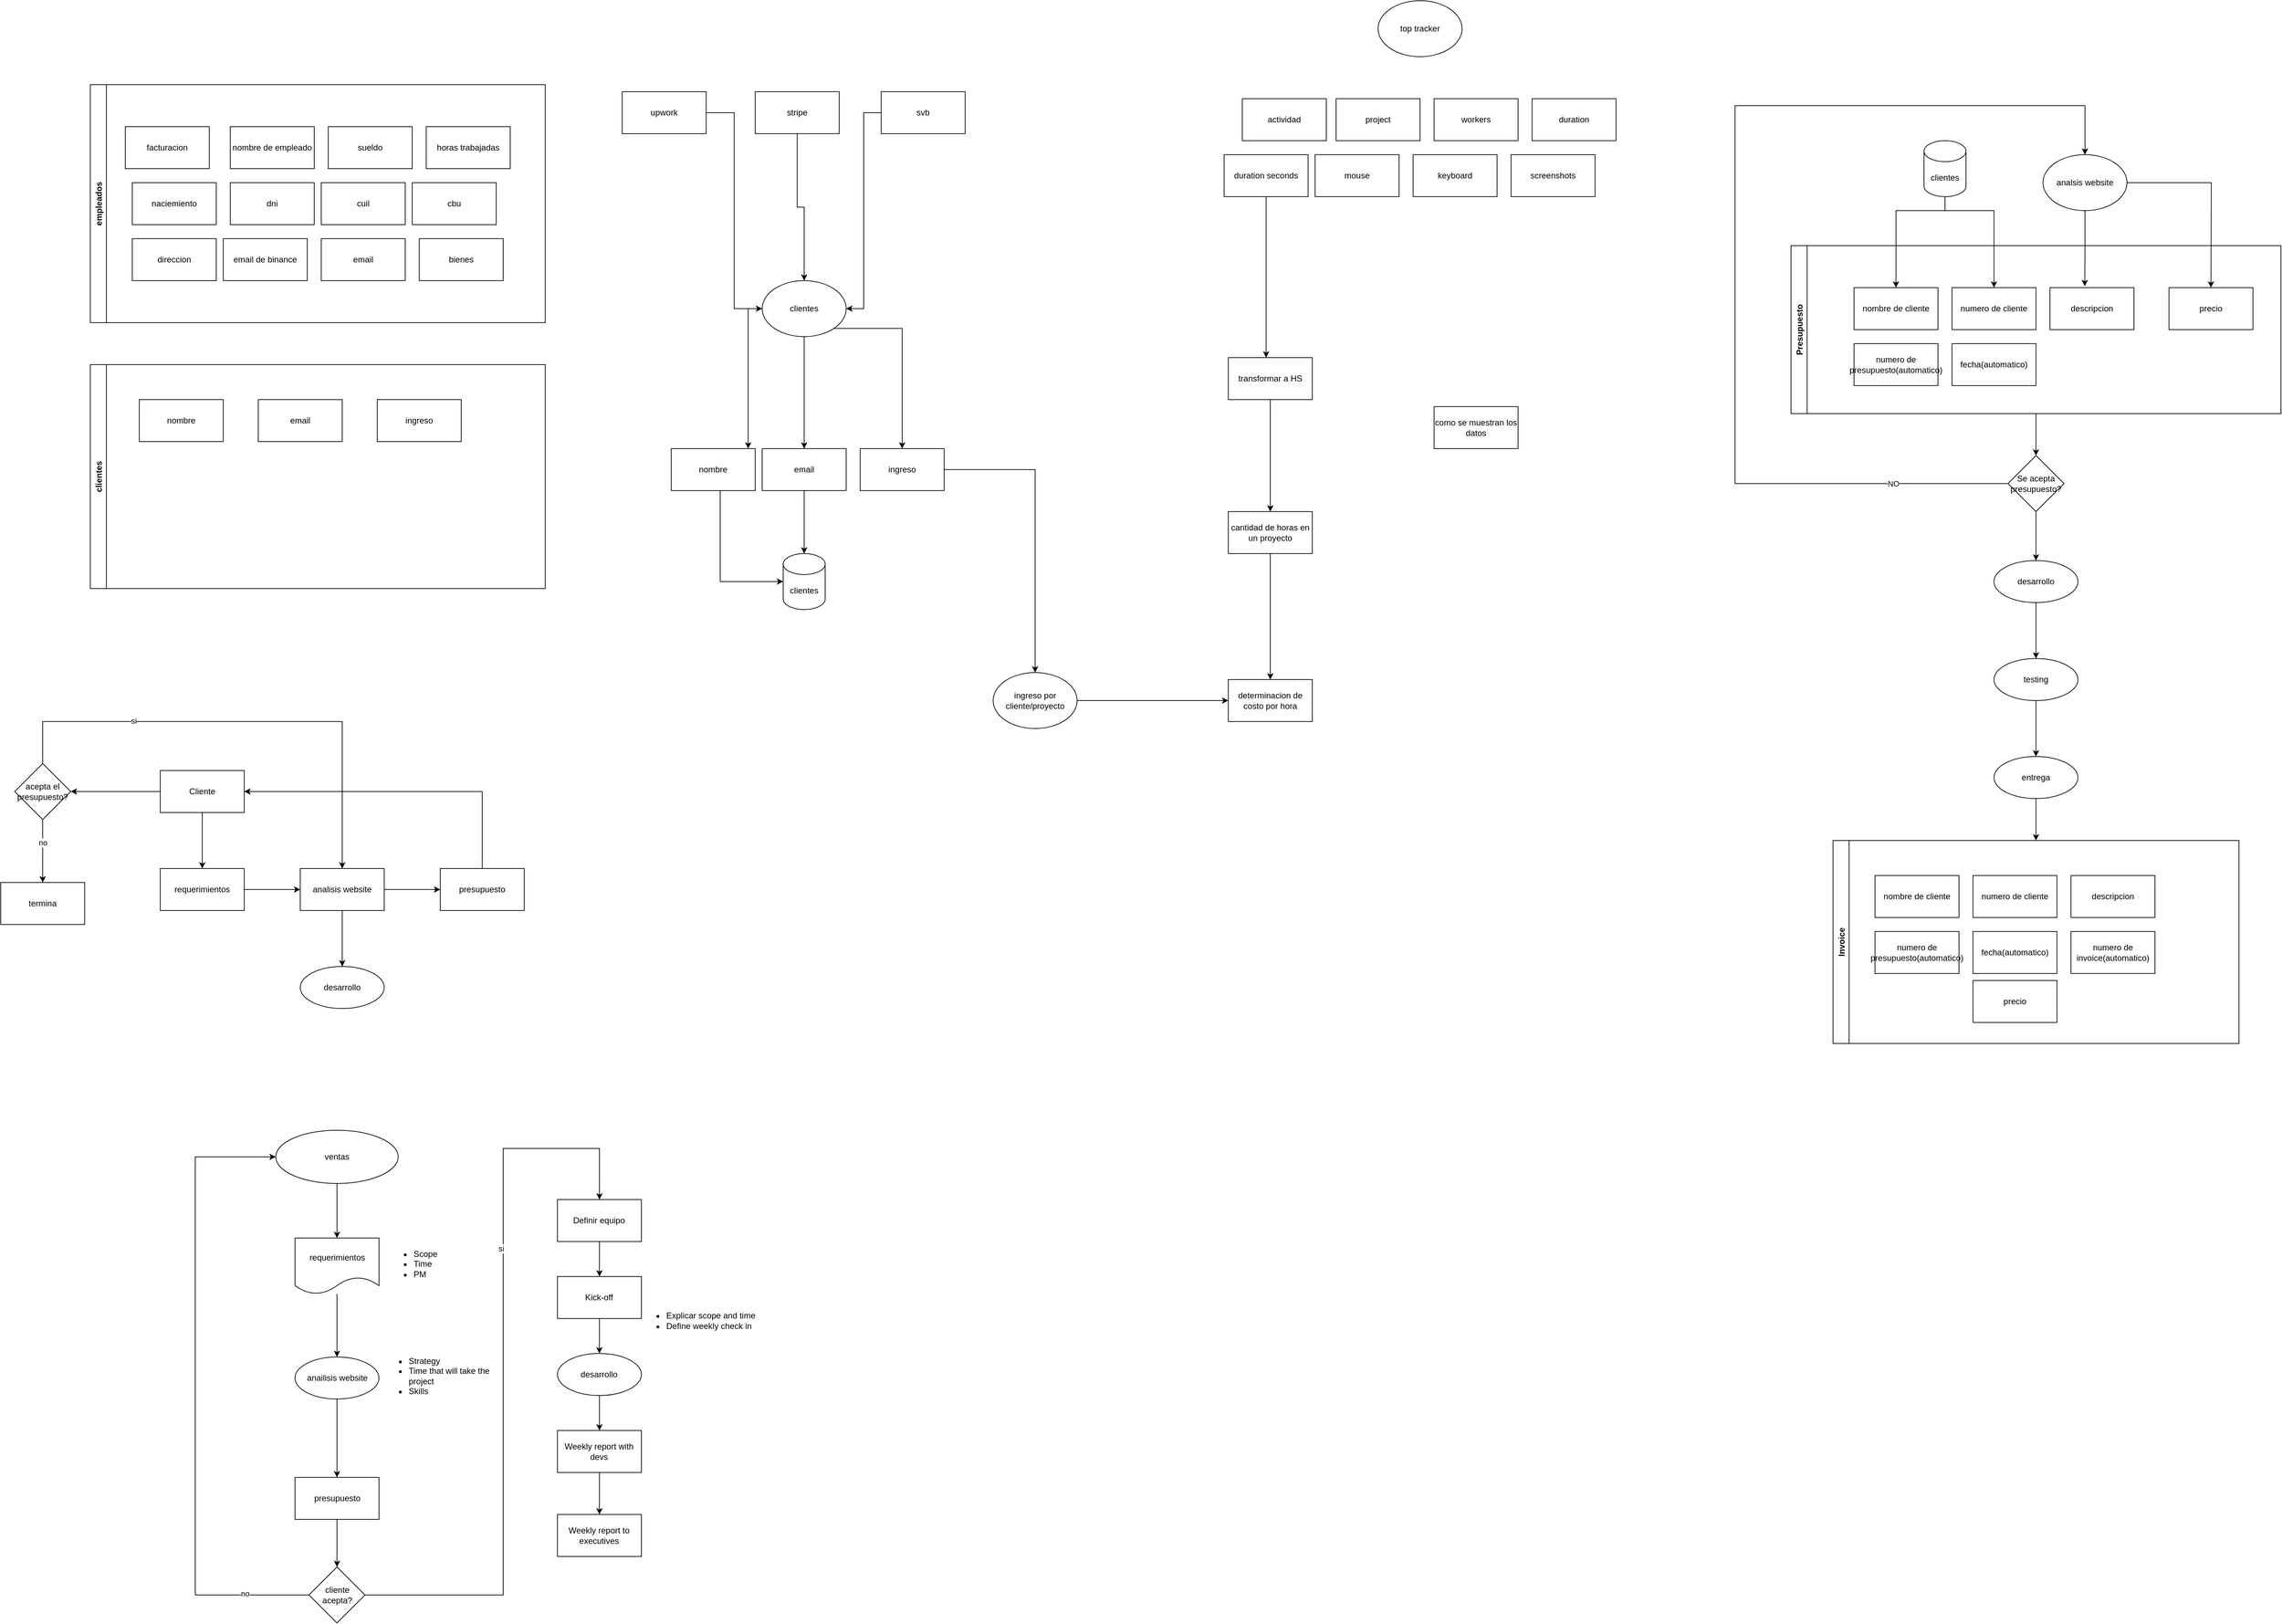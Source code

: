 <mxfile version="20.3.0" type="github">
  <diagram id="yg1lTFjttNk3QxgEq-F_" name="Página-1">
    <mxGraphModel dx="6166" dy="1134" grid="1" gridSize="10" guides="1" tooltips="1" connect="1" arrows="1" fold="1" page="1" pageScale="1" pageWidth="827" pageHeight="1169" math="0" shadow="0">
      <root>
        <mxCell id="0" />
        <mxCell id="1" parent="0" />
        <mxCell id="Upu3P09HClMCdkKiZmb3-38" style="edgeStyle=orthogonalEdgeStyle;rounded=0;orthogonalLoop=1;jettySize=auto;html=1;entryX=0.5;entryY=0;entryDx=0;entryDy=0;" parent="1" source="Upu3P09HClMCdkKiZmb3-23" target="Upu3P09HClMCdkKiZmb3-37" edge="1">
          <mxGeometry relative="1" as="geometry" />
        </mxCell>
        <mxCell id="Upu3P09HClMCdkKiZmb3-23" value="Presupuesto" style="swimlane;horizontal=0;" parent="1" vertex="1">
          <mxGeometry x="-850" y="450" width="700" height="240" as="geometry">
            <mxRectangle x="-760" y="370" width="40" height="100" as="alternateBounds" />
          </mxGeometry>
        </mxCell>
        <mxCell id="Upu3P09HClMCdkKiZmb3-26" value="nombre de cliente" style="rounded=0;whiteSpace=wrap;html=1;" parent="Upu3P09HClMCdkKiZmb3-23" vertex="1">
          <mxGeometry x="90" y="60" width="120" height="60" as="geometry" />
        </mxCell>
        <mxCell id="Upu3P09HClMCdkKiZmb3-27" value="fecha(automatico)" style="rounded=0;whiteSpace=wrap;html=1;" parent="Upu3P09HClMCdkKiZmb3-23" vertex="1">
          <mxGeometry x="230" y="140" width="120" height="60" as="geometry" />
        </mxCell>
        <mxCell id="Upu3P09HClMCdkKiZmb3-28" value="numero de presupuesto(automatico)" style="rounded=0;whiteSpace=wrap;html=1;" parent="Upu3P09HClMCdkKiZmb3-23" vertex="1">
          <mxGeometry x="90" y="140" width="120" height="60" as="geometry" />
        </mxCell>
        <mxCell id="Upu3P09HClMCdkKiZmb3-29" value="precio" style="rounded=0;whiteSpace=wrap;html=1;" parent="Upu3P09HClMCdkKiZmb3-23" vertex="1">
          <mxGeometry x="540" y="60" width="120" height="60" as="geometry" />
        </mxCell>
        <mxCell id="Upu3P09HClMCdkKiZmb3-30" value="numero de cliente" style="rounded=0;whiteSpace=wrap;html=1;" parent="Upu3P09HClMCdkKiZmb3-23" vertex="1">
          <mxGeometry x="230" y="60" width="120" height="60" as="geometry" />
        </mxCell>
        <mxCell id="Upu3P09HClMCdkKiZmb3-31" value="descripcion" style="rounded=0;whiteSpace=wrap;html=1;" parent="Upu3P09HClMCdkKiZmb3-23" vertex="1">
          <mxGeometry x="370" y="60" width="120" height="60" as="geometry" />
        </mxCell>
        <mxCell id="Upu3P09HClMCdkKiZmb3-33" style="edgeStyle=orthogonalEdgeStyle;rounded=0;orthogonalLoop=1;jettySize=auto;html=1;" parent="1" source="Upu3P09HClMCdkKiZmb3-24" target="Upu3P09HClMCdkKiZmb3-26" edge="1">
          <mxGeometry relative="1" as="geometry">
            <Array as="points">
              <mxPoint x="-630" y="400" />
              <mxPoint x="-700" y="400" />
            </Array>
          </mxGeometry>
        </mxCell>
        <mxCell id="Upu3P09HClMCdkKiZmb3-34" style="edgeStyle=orthogonalEdgeStyle;rounded=0;orthogonalLoop=1;jettySize=auto;html=1;entryX=0.5;entryY=0;entryDx=0;entryDy=0;" parent="1" source="Upu3P09HClMCdkKiZmb3-24" target="Upu3P09HClMCdkKiZmb3-30" edge="1">
          <mxGeometry relative="1" as="geometry">
            <Array as="points">
              <mxPoint x="-630" y="400" />
              <mxPoint x="-560" y="400" />
            </Array>
          </mxGeometry>
        </mxCell>
        <mxCell id="Upu3P09HClMCdkKiZmb3-24" value="clientes" style="shape=cylinder3;whiteSpace=wrap;html=1;boundedLbl=1;backgroundOutline=1;size=15;" parent="1" vertex="1">
          <mxGeometry x="-660" y="300" width="60" height="80" as="geometry" />
        </mxCell>
        <mxCell id="Upu3P09HClMCdkKiZmb3-35" style="edgeStyle=orthogonalEdgeStyle;rounded=0;orthogonalLoop=1;jettySize=auto;html=1;entryX=0.414;entryY=-0.035;entryDx=0;entryDy=0;entryPerimeter=0;" parent="1" source="Upu3P09HClMCdkKiZmb3-25" target="Upu3P09HClMCdkKiZmb3-31" edge="1">
          <mxGeometry relative="1" as="geometry" />
        </mxCell>
        <mxCell id="Upu3P09HClMCdkKiZmb3-36" style="edgeStyle=orthogonalEdgeStyle;rounded=0;orthogonalLoop=1;jettySize=auto;html=1;" parent="1" source="Upu3P09HClMCdkKiZmb3-25" edge="1">
          <mxGeometry relative="1" as="geometry">
            <mxPoint x="-250" y="510" as="targetPoint" />
          </mxGeometry>
        </mxCell>
        <mxCell id="Upu3P09HClMCdkKiZmb3-25" value="analsis website" style="ellipse;whiteSpace=wrap;html=1;" parent="1" vertex="1">
          <mxGeometry x="-490" y="320" width="120" height="80" as="geometry" />
        </mxCell>
        <mxCell id="Upu3P09HClMCdkKiZmb3-39" style="edgeStyle=orthogonalEdgeStyle;rounded=0;orthogonalLoop=1;jettySize=auto;html=1;entryX=0.5;entryY=0;entryDx=0;entryDy=0;" parent="1" source="Upu3P09HClMCdkKiZmb3-37" target="Upu3P09HClMCdkKiZmb3-25" edge="1">
          <mxGeometry relative="1" as="geometry">
            <Array as="points">
              <mxPoint x="-930" y="790" />
              <mxPoint x="-930" y="250" />
              <mxPoint x="-430" y="250" />
            </Array>
          </mxGeometry>
        </mxCell>
        <mxCell id="Upu3P09HClMCdkKiZmb3-40" value="NO" style="edgeLabel;html=1;align=center;verticalAlign=middle;resizable=0;points=[];" parent="Upu3P09HClMCdkKiZmb3-39" vertex="1" connectable="0">
          <mxGeometry x="-0.781" relative="1" as="geometry">
            <mxPoint as="offset" />
          </mxGeometry>
        </mxCell>
        <mxCell id="Upu3P09HClMCdkKiZmb3-42" value="" style="edgeStyle=orthogonalEdgeStyle;rounded=0;orthogonalLoop=1;jettySize=auto;html=1;" parent="1" source="Upu3P09HClMCdkKiZmb3-37" target="Upu3P09HClMCdkKiZmb3-41" edge="1">
          <mxGeometry relative="1" as="geometry">
            <Array as="points">
              <mxPoint x="-500" y="860" />
              <mxPoint x="-500" y="860" />
            </Array>
          </mxGeometry>
        </mxCell>
        <mxCell id="Upu3P09HClMCdkKiZmb3-37" value="Se acepta presupuesto?" style="rhombus;whiteSpace=wrap;html=1;" parent="1" vertex="1">
          <mxGeometry x="-540" y="750" width="80" height="80" as="geometry" />
        </mxCell>
        <mxCell id="Upu3P09HClMCdkKiZmb3-44" value="" style="edgeStyle=orthogonalEdgeStyle;rounded=0;orthogonalLoop=1;jettySize=auto;html=1;" parent="1" source="Upu3P09HClMCdkKiZmb3-41" target="Upu3P09HClMCdkKiZmb3-43" edge="1">
          <mxGeometry relative="1" as="geometry" />
        </mxCell>
        <mxCell id="Upu3P09HClMCdkKiZmb3-41" value="desarrollo" style="ellipse;whiteSpace=wrap;html=1;" parent="1" vertex="1">
          <mxGeometry x="-560" y="900" width="120" height="60" as="geometry" />
        </mxCell>
        <mxCell id="Upu3P09HClMCdkKiZmb3-49" value="" style="edgeStyle=orthogonalEdgeStyle;rounded=0;orthogonalLoop=1;jettySize=auto;html=1;" parent="1" source="Upu3P09HClMCdkKiZmb3-43" target="Upu3P09HClMCdkKiZmb3-48" edge="1">
          <mxGeometry relative="1" as="geometry" />
        </mxCell>
        <mxCell id="Upu3P09HClMCdkKiZmb3-43" value="testing" style="ellipse;whiteSpace=wrap;html=1;" parent="1" vertex="1">
          <mxGeometry x="-560" y="1040" width="120" height="60" as="geometry" />
        </mxCell>
        <mxCell id="Upu3P09HClMCdkKiZmb3-45" value="Invoice" style="swimlane;horizontal=0;" parent="1" vertex="1">
          <mxGeometry x="-790" y="1300" width="580" height="290" as="geometry" />
        </mxCell>
        <mxCell id="Upu3P09HClMCdkKiZmb3-46" value="numero de invoice(automatico)" style="rounded=0;whiteSpace=wrap;html=1;" parent="Upu3P09HClMCdkKiZmb3-45" vertex="1">
          <mxGeometry x="340" y="130" width="120" height="60" as="geometry" />
        </mxCell>
        <mxCell id="Upu3P09HClMCdkKiZmb3-58" value="nombre de cliente" style="rounded=0;whiteSpace=wrap;html=1;" parent="Upu3P09HClMCdkKiZmb3-45" vertex="1">
          <mxGeometry x="60" y="50" width="120" height="60" as="geometry" />
        </mxCell>
        <mxCell id="Upu3P09HClMCdkKiZmb3-59" value="fecha(automatico)" style="rounded=0;whiteSpace=wrap;html=1;" parent="Upu3P09HClMCdkKiZmb3-45" vertex="1">
          <mxGeometry x="200" y="130" width="120" height="60" as="geometry" />
        </mxCell>
        <mxCell id="Upu3P09HClMCdkKiZmb3-60" value="numero de presupuesto(automatico)" style="rounded=0;whiteSpace=wrap;html=1;" parent="Upu3P09HClMCdkKiZmb3-45" vertex="1">
          <mxGeometry x="60" y="130" width="120" height="60" as="geometry" />
        </mxCell>
        <mxCell id="Upu3P09HClMCdkKiZmb3-61" value="precio" style="rounded=0;whiteSpace=wrap;html=1;" parent="Upu3P09HClMCdkKiZmb3-45" vertex="1">
          <mxGeometry x="200" y="200" width="120" height="60" as="geometry" />
        </mxCell>
        <mxCell id="Upu3P09HClMCdkKiZmb3-62" value="numero de cliente" style="rounded=0;whiteSpace=wrap;html=1;" parent="Upu3P09HClMCdkKiZmb3-45" vertex="1">
          <mxGeometry x="200" y="50" width="120" height="60" as="geometry" />
        </mxCell>
        <mxCell id="Upu3P09HClMCdkKiZmb3-63" value="descripcion" style="rounded=0;whiteSpace=wrap;html=1;" parent="Upu3P09HClMCdkKiZmb3-45" vertex="1">
          <mxGeometry x="340" y="50" width="120" height="60" as="geometry" />
        </mxCell>
        <mxCell id="Upu3P09HClMCdkKiZmb3-50" style="edgeStyle=orthogonalEdgeStyle;rounded=0;orthogonalLoop=1;jettySize=auto;html=1;" parent="1" source="Upu3P09HClMCdkKiZmb3-48" edge="1">
          <mxGeometry relative="1" as="geometry">
            <mxPoint x="-500" y="1300" as="targetPoint" />
          </mxGeometry>
        </mxCell>
        <mxCell id="Upu3P09HClMCdkKiZmb3-48" value="entrega" style="ellipse;whiteSpace=wrap;html=1;" parent="1" vertex="1">
          <mxGeometry x="-560" y="1180" width="120" height="60" as="geometry" />
        </mxCell>
        <mxCell id="Upu3P09HClMCdkKiZmb3-66" value="top tracker" style="ellipse;whiteSpace=wrap;html=1;" parent="1" vertex="1">
          <mxGeometry x="-1440" y="100" width="120" height="80" as="geometry" />
        </mxCell>
        <mxCell id="Upu3P09HClMCdkKiZmb3-68" value="como se muestran los datos" style="rounded=0;whiteSpace=wrap;html=1;" parent="1" vertex="1">
          <mxGeometry x="-1360" y="680" width="120" height="60" as="geometry" />
        </mxCell>
        <mxCell id="Upu3P09HClMCdkKiZmb3-69" value="actividad" style="rounded=0;whiteSpace=wrap;html=1;" parent="1" vertex="1">
          <mxGeometry x="-1634" y="240" width="120" height="60" as="geometry" />
        </mxCell>
        <mxCell id="Upu3P09HClMCdkKiZmb3-70" value="project" style="rounded=0;whiteSpace=wrap;html=1;" parent="1" vertex="1">
          <mxGeometry x="-1500" y="240" width="120" height="60" as="geometry" />
        </mxCell>
        <mxCell id="Upu3P09HClMCdkKiZmb3-71" value="workers" style="rounded=0;whiteSpace=wrap;html=1;" parent="1" vertex="1">
          <mxGeometry x="-1360" y="240" width="120" height="60" as="geometry" />
        </mxCell>
        <mxCell id="Upu3P09HClMCdkKiZmb3-72" value="duration" style="rounded=0;whiteSpace=wrap;html=1;" parent="1" vertex="1">
          <mxGeometry x="-1220" y="240" width="120" height="60" as="geometry" />
        </mxCell>
        <mxCell id="Upu3P09HClMCdkKiZmb3-79" style="edgeStyle=orthogonalEdgeStyle;rounded=0;orthogonalLoop=1;jettySize=auto;html=1;" parent="1" source="Upu3P09HClMCdkKiZmb3-73" edge="1">
          <mxGeometry relative="1" as="geometry">
            <mxPoint x="-1600" y="610" as="targetPoint" />
          </mxGeometry>
        </mxCell>
        <mxCell id="Upu3P09HClMCdkKiZmb3-73" value="duration seconds" style="rounded=0;whiteSpace=wrap;html=1;" parent="1" vertex="1">
          <mxGeometry x="-1660" y="320" width="120" height="60" as="geometry" />
        </mxCell>
        <mxCell id="Upu3P09HClMCdkKiZmb3-74" value="keyboard" style="rounded=0;whiteSpace=wrap;html=1;" parent="1" vertex="1">
          <mxGeometry x="-1390" y="320" width="120" height="60" as="geometry" />
        </mxCell>
        <mxCell id="Upu3P09HClMCdkKiZmb3-75" value="mouse" style="rounded=0;whiteSpace=wrap;html=1;" parent="1" vertex="1">
          <mxGeometry x="-1530" y="320" width="120" height="60" as="geometry" />
        </mxCell>
        <mxCell id="Upu3P09HClMCdkKiZmb3-76" value="screenshots" style="rounded=0;whiteSpace=wrap;html=1;" parent="1" vertex="1">
          <mxGeometry x="-1250" y="320" width="120" height="60" as="geometry" />
        </mxCell>
        <mxCell id="Upu3P09HClMCdkKiZmb3-83" style="edgeStyle=orthogonalEdgeStyle;rounded=0;orthogonalLoop=1;jettySize=auto;html=1;" parent="1" source="Upu3P09HClMCdkKiZmb3-80" target="Upu3P09HClMCdkKiZmb3-81" edge="1">
          <mxGeometry relative="1" as="geometry" />
        </mxCell>
        <mxCell id="Upu3P09HClMCdkKiZmb3-80" value="transformar a HS" style="rounded=0;whiteSpace=wrap;html=1;" parent="1" vertex="1">
          <mxGeometry x="-1654" y="610" width="120" height="60" as="geometry" />
        </mxCell>
        <mxCell id="Upu3P09HClMCdkKiZmb3-87" style="edgeStyle=orthogonalEdgeStyle;rounded=0;orthogonalLoop=1;jettySize=auto;html=1;entryX=0.5;entryY=0;entryDx=0;entryDy=0;" parent="1" source="Upu3P09HClMCdkKiZmb3-81" target="Upu3P09HClMCdkKiZmb3-82" edge="1">
          <mxGeometry relative="1" as="geometry" />
        </mxCell>
        <mxCell id="Upu3P09HClMCdkKiZmb3-81" value="cantidad de horas en un proyecto" style="rounded=0;whiteSpace=wrap;html=1;" parent="1" vertex="1">
          <mxGeometry x="-1654" y="830" width="120" height="60" as="geometry" />
        </mxCell>
        <mxCell id="Upu3P09HClMCdkKiZmb3-82" value="determinacion de costo por hora" style="rounded=0;whiteSpace=wrap;html=1;" parent="1" vertex="1">
          <mxGeometry x="-1654" y="1070" width="120" height="60" as="geometry" />
        </mxCell>
        <mxCell id="Upu3P09HClMCdkKiZmb3-89" style="edgeStyle=orthogonalEdgeStyle;rounded=0;orthogonalLoop=1;jettySize=auto;html=1;entryX=0;entryY=0.5;entryDx=0;entryDy=0;" parent="1" source="Upu3P09HClMCdkKiZmb3-88" target="Upu3P09HClMCdkKiZmb3-82" edge="1">
          <mxGeometry relative="1" as="geometry" />
        </mxCell>
        <mxCell id="Upu3P09HClMCdkKiZmb3-88" value="ingreso por cliente/proyecto" style="ellipse;whiteSpace=wrap;html=1;" parent="1" vertex="1">
          <mxGeometry x="-1990" y="1060" width="120" height="80" as="geometry" />
        </mxCell>
        <mxCell id="Upu3P09HClMCdkKiZmb3-100" style="edgeStyle=orthogonalEdgeStyle;rounded=0;orthogonalLoop=1;jettySize=auto;html=1;" parent="1" source="Upu3P09HClMCdkKiZmb3-90" target="Upu3P09HClMCdkKiZmb3-97" edge="1">
          <mxGeometry relative="1" as="geometry">
            <Array as="points">
              <mxPoint x="-2340" y="540" />
            </Array>
          </mxGeometry>
        </mxCell>
        <mxCell id="Upu3P09HClMCdkKiZmb3-101" style="edgeStyle=orthogonalEdgeStyle;rounded=0;orthogonalLoop=1;jettySize=auto;html=1;entryX=0.5;entryY=0;entryDx=0;entryDy=0;" parent="1" source="Upu3P09HClMCdkKiZmb3-90" target="Upu3P09HClMCdkKiZmb3-98" edge="1">
          <mxGeometry relative="1" as="geometry" />
        </mxCell>
        <mxCell id="Upu3P09HClMCdkKiZmb3-102" style="edgeStyle=orthogonalEdgeStyle;rounded=0;orthogonalLoop=1;jettySize=auto;html=1;exitX=1;exitY=1;exitDx=0;exitDy=0;entryX=0.5;entryY=0;entryDx=0;entryDy=0;" parent="1" source="Upu3P09HClMCdkKiZmb3-90" target="Upu3P09HClMCdkKiZmb3-99" edge="1">
          <mxGeometry relative="1" as="geometry" />
        </mxCell>
        <mxCell id="Upu3P09HClMCdkKiZmb3-90" value="clientes" style="ellipse;whiteSpace=wrap;html=1;" parent="1" vertex="1">
          <mxGeometry x="-2320" y="500" width="120" height="80" as="geometry" />
        </mxCell>
        <mxCell id="Upu3P09HClMCdkKiZmb3-94" style="edgeStyle=orthogonalEdgeStyle;rounded=0;orthogonalLoop=1;jettySize=auto;html=1;entryX=0;entryY=0.5;entryDx=0;entryDy=0;" parent="1" source="Upu3P09HClMCdkKiZmb3-91" target="Upu3P09HClMCdkKiZmb3-90" edge="1">
          <mxGeometry relative="1" as="geometry" />
        </mxCell>
        <mxCell id="Upu3P09HClMCdkKiZmb3-91" value="upwork" style="rounded=0;whiteSpace=wrap;html=1;" parent="1" vertex="1">
          <mxGeometry x="-2520" y="230" width="120" height="60" as="geometry" />
        </mxCell>
        <mxCell id="Upu3P09HClMCdkKiZmb3-95" style="edgeStyle=orthogonalEdgeStyle;rounded=0;orthogonalLoop=1;jettySize=auto;html=1;entryX=0.5;entryY=0;entryDx=0;entryDy=0;" parent="1" source="Upu3P09HClMCdkKiZmb3-92" target="Upu3P09HClMCdkKiZmb3-90" edge="1">
          <mxGeometry relative="1" as="geometry" />
        </mxCell>
        <mxCell id="Upu3P09HClMCdkKiZmb3-92" value="stripe" style="rounded=0;whiteSpace=wrap;html=1;" parent="1" vertex="1">
          <mxGeometry x="-2330" y="230" width="120" height="60" as="geometry" />
        </mxCell>
        <mxCell id="Upu3P09HClMCdkKiZmb3-96" style="edgeStyle=orthogonalEdgeStyle;rounded=0;orthogonalLoop=1;jettySize=auto;html=1;entryX=1;entryY=0.5;entryDx=0;entryDy=0;" parent="1" source="Upu3P09HClMCdkKiZmb3-93" target="Upu3P09HClMCdkKiZmb3-90" edge="1">
          <mxGeometry relative="1" as="geometry" />
        </mxCell>
        <mxCell id="Upu3P09HClMCdkKiZmb3-93" value="svb" style="rounded=0;whiteSpace=wrap;html=1;" parent="1" vertex="1">
          <mxGeometry x="-2150" y="230" width="120" height="60" as="geometry" />
        </mxCell>
        <mxCell id="Upu3P09HClMCdkKiZmb3-104" style="edgeStyle=orthogonalEdgeStyle;rounded=0;orthogonalLoop=1;jettySize=auto;html=1;entryX=0;entryY=0.5;entryDx=0;entryDy=0;entryPerimeter=0;" parent="1" source="Upu3P09HClMCdkKiZmb3-97" target="Upu3P09HClMCdkKiZmb3-103" edge="1">
          <mxGeometry relative="1" as="geometry">
            <Array as="points">
              <mxPoint x="-2380" y="930" />
            </Array>
          </mxGeometry>
        </mxCell>
        <mxCell id="Upu3P09HClMCdkKiZmb3-97" value="nombre" style="rounded=0;whiteSpace=wrap;html=1;" parent="1" vertex="1">
          <mxGeometry x="-2450" y="740" width="120" height="60" as="geometry" />
        </mxCell>
        <mxCell id="Upu3P09HClMCdkKiZmb3-105" style="edgeStyle=orthogonalEdgeStyle;rounded=0;orthogonalLoop=1;jettySize=auto;html=1;entryX=0.5;entryY=0;entryDx=0;entryDy=0;entryPerimeter=0;" parent="1" source="Upu3P09HClMCdkKiZmb3-98" target="Upu3P09HClMCdkKiZmb3-103" edge="1">
          <mxGeometry relative="1" as="geometry" />
        </mxCell>
        <mxCell id="Upu3P09HClMCdkKiZmb3-98" value="email" style="rounded=0;whiteSpace=wrap;html=1;" parent="1" vertex="1">
          <mxGeometry x="-2320" y="740" width="120" height="60" as="geometry" />
        </mxCell>
        <mxCell id="Upu3P09HClMCdkKiZmb3-106" style="edgeStyle=orthogonalEdgeStyle;rounded=0;orthogonalLoop=1;jettySize=auto;html=1;entryX=0.5;entryY=0;entryDx=0;entryDy=0;" parent="1" source="Upu3P09HClMCdkKiZmb3-99" target="Upu3P09HClMCdkKiZmb3-88" edge="1">
          <mxGeometry relative="1" as="geometry" />
        </mxCell>
        <mxCell id="Upu3P09HClMCdkKiZmb3-99" value="ingreso" style="rounded=0;whiteSpace=wrap;html=1;" parent="1" vertex="1">
          <mxGeometry x="-2180" y="740" width="120" height="60" as="geometry" />
        </mxCell>
        <mxCell id="Upu3P09HClMCdkKiZmb3-103" value="clientes" style="shape=cylinder3;whiteSpace=wrap;html=1;boundedLbl=1;backgroundOutline=1;size=15;" parent="1" vertex="1">
          <mxGeometry x="-2290" y="890" width="60" height="80" as="geometry" />
        </mxCell>
        <mxCell id="Upu3P09HClMCdkKiZmb3-107" value="nombre de empleado" style="rounded=0;whiteSpace=wrap;html=1;" parent="1" vertex="1">
          <mxGeometry x="-3080" y="280" width="120" height="60" as="geometry" />
        </mxCell>
        <mxCell id="Upu3P09HClMCdkKiZmb3-108" value="sueldo" style="rounded=0;whiteSpace=wrap;html=1;" parent="1" vertex="1">
          <mxGeometry x="-2940" y="280" width="120" height="60" as="geometry" />
        </mxCell>
        <mxCell id="Upu3P09HClMCdkKiZmb3-109" value="direccion" style="rounded=0;whiteSpace=wrap;html=1;" parent="1" vertex="1">
          <mxGeometry x="-3220" y="440" width="120" height="60" as="geometry" />
        </mxCell>
        <mxCell id="Upu3P09HClMCdkKiZmb3-110" value="email" style="rounded=0;whiteSpace=wrap;html=1;" parent="1" vertex="1">
          <mxGeometry x="-2950" y="440" width="120" height="60" as="geometry" />
        </mxCell>
        <mxCell id="Upu3P09HClMCdkKiZmb3-111" value="dni" style="rounded=0;whiteSpace=wrap;html=1;" parent="1" vertex="1">
          <mxGeometry x="-3080" y="360" width="120" height="60" as="geometry" />
        </mxCell>
        <mxCell id="Upu3P09HClMCdkKiZmb3-112" value="cuil" style="rounded=0;whiteSpace=wrap;html=1;" parent="1" vertex="1">
          <mxGeometry x="-2950" y="360" width="120" height="60" as="geometry" />
        </mxCell>
        <mxCell id="Upu3P09HClMCdkKiZmb3-113" value="naciemiento" style="rounded=0;whiteSpace=wrap;html=1;" parent="1" vertex="1">
          <mxGeometry x="-3220" y="360" width="120" height="60" as="geometry" />
        </mxCell>
        <mxCell id="Upu3P09HClMCdkKiZmb3-114" value="cbu" style="rounded=0;whiteSpace=wrap;html=1;" parent="1" vertex="1">
          <mxGeometry x="-2820" y="360" width="120" height="60" as="geometry" />
        </mxCell>
        <mxCell id="Upu3P09HClMCdkKiZmb3-115" value="email de binance" style="rounded=0;whiteSpace=wrap;html=1;" parent="1" vertex="1">
          <mxGeometry x="-3090" y="440" width="120" height="60" as="geometry" />
        </mxCell>
        <mxCell id="Upu3P09HClMCdkKiZmb3-117" value="facturacion" style="rounded=0;whiteSpace=wrap;html=1;" parent="1" vertex="1">
          <mxGeometry x="-3230" y="280" width="120" height="60" as="geometry" />
        </mxCell>
        <mxCell id="Upu3P09HClMCdkKiZmb3-118" value="horas trabajadas" style="rounded=0;whiteSpace=wrap;html=1;" parent="1" vertex="1">
          <mxGeometry x="-2800" y="280" width="120" height="60" as="geometry" />
        </mxCell>
        <mxCell id="Upu3P09HClMCdkKiZmb3-120" value="empleados" style="swimlane;horizontal=0;" parent="1" vertex="1">
          <mxGeometry x="-3280" y="220" width="650" height="340" as="geometry" />
        </mxCell>
        <mxCell id="Upu3P09HClMCdkKiZmb3-125" value="bienes" style="rounded=0;whiteSpace=wrap;html=1;" parent="Upu3P09HClMCdkKiZmb3-120" vertex="1">
          <mxGeometry x="470" y="220" width="120" height="60" as="geometry" />
        </mxCell>
        <mxCell id="Upu3P09HClMCdkKiZmb3-121" value="clientes" style="swimlane;horizontal=0;" parent="1" vertex="1">
          <mxGeometry x="-3280" y="620" width="650" height="320" as="geometry" />
        </mxCell>
        <mxCell id="Upu3P09HClMCdkKiZmb3-122" value="nombre" style="rounded=0;whiteSpace=wrap;html=1;" parent="Upu3P09HClMCdkKiZmb3-121" vertex="1">
          <mxGeometry x="70" y="50" width="120" height="60" as="geometry" />
        </mxCell>
        <mxCell id="Upu3P09HClMCdkKiZmb3-123" value="email" style="rounded=0;whiteSpace=wrap;html=1;" parent="Upu3P09HClMCdkKiZmb3-121" vertex="1">
          <mxGeometry x="240" y="50" width="120" height="60" as="geometry" />
        </mxCell>
        <mxCell id="Upu3P09HClMCdkKiZmb3-124" value="ingreso" style="rounded=0;whiteSpace=wrap;html=1;" parent="Upu3P09HClMCdkKiZmb3-121" vertex="1">
          <mxGeometry x="410" y="50" width="120" height="60" as="geometry" />
        </mxCell>
        <mxCell id="nu4R5JGW6Pyn-dwEplOa-5" value="" style="edgeStyle=orthogonalEdgeStyle;rounded=0;orthogonalLoop=1;jettySize=auto;html=1;" edge="1" parent="1" source="nu4R5JGW6Pyn-dwEplOa-1" target="nu4R5JGW6Pyn-dwEplOa-4">
          <mxGeometry relative="1" as="geometry" />
        </mxCell>
        <mxCell id="nu4R5JGW6Pyn-dwEplOa-12" style="edgeStyle=orthogonalEdgeStyle;rounded=0;orthogonalLoop=1;jettySize=auto;html=1;entryX=1;entryY=0.5;entryDx=0;entryDy=0;" edge="1" parent="1" source="nu4R5JGW6Pyn-dwEplOa-1" target="nu4R5JGW6Pyn-dwEplOa-11">
          <mxGeometry relative="1" as="geometry" />
        </mxCell>
        <mxCell id="nu4R5JGW6Pyn-dwEplOa-1" value="Cliente" style="rounded=0;whiteSpace=wrap;html=1;" vertex="1" parent="1">
          <mxGeometry x="-3180" y="1200" width="120" height="60" as="geometry" />
        </mxCell>
        <mxCell id="nu4R5JGW6Pyn-dwEplOa-7" value="" style="edgeStyle=orthogonalEdgeStyle;rounded=0;orthogonalLoop=1;jettySize=auto;html=1;" edge="1" parent="1" source="nu4R5JGW6Pyn-dwEplOa-4" target="nu4R5JGW6Pyn-dwEplOa-6">
          <mxGeometry relative="1" as="geometry" />
        </mxCell>
        <mxCell id="nu4R5JGW6Pyn-dwEplOa-4" value="requerimientos" style="rounded=0;whiteSpace=wrap;html=1;" vertex="1" parent="1">
          <mxGeometry x="-3180" y="1340" width="120" height="60" as="geometry" />
        </mxCell>
        <mxCell id="nu4R5JGW6Pyn-dwEplOa-9" value="" style="edgeStyle=orthogonalEdgeStyle;rounded=0;orthogonalLoop=1;jettySize=auto;html=1;" edge="1" parent="1" source="nu4R5JGW6Pyn-dwEplOa-6" target="nu4R5JGW6Pyn-dwEplOa-8">
          <mxGeometry relative="1" as="geometry" />
        </mxCell>
        <mxCell id="nu4R5JGW6Pyn-dwEplOa-20" value="" style="edgeStyle=orthogonalEdgeStyle;rounded=0;orthogonalLoop=1;jettySize=auto;html=1;" edge="1" parent="1" source="nu4R5JGW6Pyn-dwEplOa-6" target="nu4R5JGW6Pyn-dwEplOa-19">
          <mxGeometry relative="1" as="geometry" />
        </mxCell>
        <mxCell id="nu4R5JGW6Pyn-dwEplOa-6" value="analisis website" style="whiteSpace=wrap;html=1;rounded=0;" vertex="1" parent="1">
          <mxGeometry x="-2980" y="1340" width="120" height="60" as="geometry" />
        </mxCell>
        <mxCell id="nu4R5JGW6Pyn-dwEplOa-10" style="edgeStyle=orthogonalEdgeStyle;rounded=0;orthogonalLoop=1;jettySize=auto;html=1;entryX=1;entryY=0.5;entryDx=0;entryDy=0;" edge="1" parent="1" source="nu4R5JGW6Pyn-dwEplOa-8" target="nu4R5JGW6Pyn-dwEplOa-1">
          <mxGeometry relative="1" as="geometry">
            <Array as="points">
              <mxPoint x="-2720" y="1230" />
            </Array>
          </mxGeometry>
        </mxCell>
        <mxCell id="nu4R5JGW6Pyn-dwEplOa-8" value="presupuesto" style="whiteSpace=wrap;html=1;rounded=0;" vertex="1" parent="1">
          <mxGeometry x="-2780" y="1340" width="120" height="60" as="geometry" />
        </mxCell>
        <mxCell id="nu4R5JGW6Pyn-dwEplOa-13" style="edgeStyle=orthogonalEdgeStyle;rounded=0;orthogonalLoop=1;jettySize=auto;html=1;" edge="1" parent="1" source="nu4R5JGW6Pyn-dwEplOa-11" target="nu4R5JGW6Pyn-dwEplOa-6">
          <mxGeometry relative="1" as="geometry">
            <Array as="points">
              <mxPoint x="-3348" y="1130" />
              <mxPoint x="-2920" y="1130" />
            </Array>
          </mxGeometry>
        </mxCell>
        <mxCell id="nu4R5JGW6Pyn-dwEplOa-14" value="si" style="edgeLabel;html=1;align=center;verticalAlign=middle;resizable=0;points=[];" vertex="1" connectable="0" parent="nu4R5JGW6Pyn-dwEplOa-13">
          <mxGeometry x="-0.456" y="1" relative="1" as="geometry">
            <mxPoint as="offset" />
          </mxGeometry>
        </mxCell>
        <mxCell id="nu4R5JGW6Pyn-dwEplOa-16" value="" style="edgeStyle=orthogonalEdgeStyle;rounded=0;orthogonalLoop=1;jettySize=auto;html=1;" edge="1" parent="1" source="nu4R5JGW6Pyn-dwEplOa-11" target="nu4R5JGW6Pyn-dwEplOa-15">
          <mxGeometry relative="1" as="geometry" />
        </mxCell>
        <mxCell id="nu4R5JGW6Pyn-dwEplOa-17" value="no" style="edgeLabel;html=1;align=center;verticalAlign=middle;resizable=0;points=[];" vertex="1" connectable="0" parent="nu4R5JGW6Pyn-dwEplOa-16">
          <mxGeometry x="-0.267" relative="1" as="geometry">
            <mxPoint as="offset" />
          </mxGeometry>
        </mxCell>
        <mxCell id="nu4R5JGW6Pyn-dwEplOa-11" value="acepta el presupuesto?" style="rhombus;whiteSpace=wrap;html=1;" vertex="1" parent="1">
          <mxGeometry x="-3388" y="1190" width="80" height="80" as="geometry" />
        </mxCell>
        <mxCell id="nu4R5JGW6Pyn-dwEplOa-15" value="termina" style="whiteSpace=wrap;html=1;" vertex="1" parent="1">
          <mxGeometry x="-3408" y="1360" width="120" height="60" as="geometry" />
        </mxCell>
        <mxCell id="nu4R5JGW6Pyn-dwEplOa-19" value="desarrollo" style="ellipse;whiteSpace=wrap;html=1;rounded=0;" vertex="1" parent="1">
          <mxGeometry x="-2980" y="1480" width="120" height="60" as="geometry" />
        </mxCell>
        <mxCell id="nu4R5JGW6Pyn-dwEplOa-23" value="" style="edgeStyle=orthogonalEdgeStyle;rounded=0;orthogonalLoop=1;jettySize=auto;html=1;" edge="1" parent="1" source="nu4R5JGW6Pyn-dwEplOa-21" target="nu4R5JGW6Pyn-dwEplOa-22">
          <mxGeometry relative="1" as="geometry" />
        </mxCell>
        <mxCell id="nu4R5JGW6Pyn-dwEplOa-21" value="ventas" style="ellipse;whiteSpace=wrap;html=1;" vertex="1" parent="1">
          <mxGeometry x="-3015" y="1714" width="175" height="76" as="geometry" />
        </mxCell>
        <mxCell id="nu4R5JGW6Pyn-dwEplOa-25" value="" style="edgeStyle=orthogonalEdgeStyle;rounded=0;orthogonalLoop=1;jettySize=auto;html=1;" edge="1" parent="1" source="nu4R5JGW6Pyn-dwEplOa-22" target="nu4R5JGW6Pyn-dwEplOa-24">
          <mxGeometry relative="1" as="geometry" />
        </mxCell>
        <mxCell id="nu4R5JGW6Pyn-dwEplOa-22" value="requerimientos" style="shape=document;whiteSpace=wrap;html=1;boundedLbl=1;" vertex="1" parent="1">
          <mxGeometry x="-2987.5" y="1868" width="120" height="80" as="geometry" />
        </mxCell>
        <mxCell id="nu4R5JGW6Pyn-dwEplOa-46" style="edgeStyle=orthogonalEdgeStyle;rounded=0;orthogonalLoop=1;jettySize=auto;html=1;entryX=0.5;entryY=0;entryDx=0;entryDy=0;" edge="1" parent="1" source="nu4R5JGW6Pyn-dwEplOa-24" target="nu4R5JGW6Pyn-dwEplOa-26">
          <mxGeometry relative="1" as="geometry" />
        </mxCell>
        <mxCell id="nu4R5JGW6Pyn-dwEplOa-24" value="anailisis website" style="ellipse;whiteSpace=wrap;html=1;" vertex="1" parent="1">
          <mxGeometry x="-2987.5" y="2038" width="120" height="60" as="geometry" />
        </mxCell>
        <mxCell id="nu4R5JGW6Pyn-dwEplOa-49" style="edgeStyle=orthogonalEdgeStyle;rounded=0;orthogonalLoop=1;jettySize=auto;html=1;entryX=0.5;entryY=0;entryDx=0;entryDy=0;" edge="1" parent="1" source="nu4R5JGW6Pyn-dwEplOa-26" target="nu4R5JGW6Pyn-dwEplOa-28">
          <mxGeometry relative="1" as="geometry" />
        </mxCell>
        <mxCell id="nu4R5JGW6Pyn-dwEplOa-26" value="presupuesto" style="whiteSpace=wrap;html=1;" vertex="1" parent="1">
          <mxGeometry x="-2987.5" y="2210" width="120" height="60" as="geometry" />
        </mxCell>
        <mxCell id="nu4R5JGW6Pyn-dwEplOa-50" style="edgeStyle=orthogonalEdgeStyle;rounded=0;orthogonalLoop=1;jettySize=auto;html=1;entryX=0.5;entryY=0;entryDx=0;entryDy=0;" edge="1" parent="1" source="nu4R5JGW6Pyn-dwEplOa-28" target="nu4R5JGW6Pyn-dwEplOa-38">
          <mxGeometry relative="1" as="geometry">
            <mxPoint x="-2927.5" y="2500" as="targetPoint" />
            <Array as="points">
              <mxPoint x="-2690" y="2378" />
              <mxPoint x="-2690" y="1740" />
              <mxPoint x="-2552" y="1740" />
            </Array>
          </mxGeometry>
        </mxCell>
        <mxCell id="nu4R5JGW6Pyn-dwEplOa-51" value="si" style="edgeLabel;html=1;align=center;verticalAlign=middle;resizable=0;points=[];" vertex="1" connectable="0" parent="nu4R5JGW6Pyn-dwEplOa-50">
          <mxGeometry x="0.324" y="3" relative="1" as="geometry">
            <mxPoint as="offset" />
          </mxGeometry>
        </mxCell>
        <mxCell id="nu4R5JGW6Pyn-dwEplOa-52" style="edgeStyle=orthogonalEdgeStyle;rounded=0;orthogonalLoop=1;jettySize=auto;html=1;entryX=0;entryY=0.5;entryDx=0;entryDy=0;" edge="1" parent="1" source="nu4R5JGW6Pyn-dwEplOa-28" target="nu4R5JGW6Pyn-dwEplOa-21">
          <mxGeometry relative="1" as="geometry">
            <Array as="points">
              <mxPoint x="-3130" y="2378" />
              <mxPoint x="-3130" y="1752" />
            </Array>
          </mxGeometry>
        </mxCell>
        <mxCell id="nu4R5JGW6Pyn-dwEplOa-53" value="no" style="edgeLabel;html=1;align=center;verticalAlign=middle;resizable=0;points=[];" vertex="1" connectable="0" parent="nu4R5JGW6Pyn-dwEplOa-52">
          <mxGeometry x="-0.797" y="-2" relative="1" as="geometry">
            <mxPoint as="offset" />
          </mxGeometry>
        </mxCell>
        <mxCell id="nu4R5JGW6Pyn-dwEplOa-28" value="cliente acepta?" style="rhombus;whiteSpace=wrap;html=1;" vertex="1" parent="1">
          <mxGeometry x="-2967.5" y="2338" width="80" height="80" as="geometry" />
        </mxCell>
        <mxCell id="nu4R5JGW6Pyn-dwEplOa-48" style="edgeStyle=orthogonalEdgeStyle;rounded=0;orthogonalLoop=1;jettySize=auto;html=1;entryX=0.5;entryY=0;entryDx=0;entryDy=0;" edge="1" parent="1" source="nu4R5JGW6Pyn-dwEplOa-31" target="nu4R5JGW6Pyn-dwEplOa-42">
          <mxGeometry relative="1" as="geometry" />
        </mxCell>
        <mxCell id="nu4R5JGW6Pyn-dwEplOa-31" value="desarrollo" style="ellipse;whiteSpace=wrap;html=1;" vertex="1" parent="1">
          <mxGeometry x="-2612.52" y="2033" width="120" height="60" as="geometry" />
        </mxCell>
        <mxCell id="nu4R5JGW6Pyn-dwEplOa-36" value="&lt;ul&gt;&lt;li&gt;Scope&lt;/li&gt;&lt;li&gt;&lt;span style=&quot;background-color: initial;&quot;&gt;Time&lt;/span&gt;&lt;/li&gt;&lt;li&gt;PM&lt;/li&gt;&lt;/ul&gt;" style="text;strokeColor=none;fillColor=none;html=1;whiteSpace=wrap;verticalAlign=middle;overflow=hidden;" vertex="1" parent="1">
          <mxGeometry x="-2860" y="1860" width="170" height="90" as="geometry" />
        </mxCell>
        <mxCell id="nu4R5JGW6Pyn-dwEplOa-37" value="&lt;ul&gt;&lt;li&gt;&lt;span style=&quot;background-color: initial;&quot;&gt;Strategy&lt;/span&gt;&lt;/li&gt;&lt;li&gt;&lt;span style=&quot;background-color: initial;&quot;&gt;Time that will take the project&lt;/span&gt;&lt;br&gt;&lt;/li&gt;&lt;li&gt;Skills&lt;/li&gt;&lt;/ul&gt;" style="text;strokeColor=none;fillColor=none;html=1;whiteSpace=wrap;verticalAlign=middle;overflow=hidden;" vertex="1" parent="1">
          <mxGeometry x="-2867.5" y="2020" width="170" height="90" as="geometry" />
        </mxCell>
        <mxCell id="nu4R5JGW6Pyn-dwEplOa-41" value="" style="edgeStyle=orthogonalEdgeStyle;rounded=0;orthogonalLoop=1;jettySize=auto;html=1;" edge="1" parent="1" source="nu4R5JGW6Pyn-dwEplOa-38" target="nu4R5JGW6Pyn-dwEplOa-40">
          <mxGeometry relative="1" as="geometry" />
        </mxCell>
        <mxCell id="nu4R5JGW6Pyn-dwEplOa-38" value="Definir equipo" style="whiteSpace=wrap;html=1;" vertex="1" parent="1">
          <mxGeometry x="-2612.52" y="1813" width="120" height="60" as="geometry" />
        </mxCell>
        <mxCell id="nu4R5JGW6Pyn-dwEplOa-47" style="edgeStyle=orthogonalEdgeStyle;rounded=0;orthogonalLoop=1;jettySize=auto;html=1;entryX=0.5;entryY=0;entryDx=0;entryDy=0;" edge="1" parent="1" source="nu4R5JGW6Pyn-dwEplOa-40" target="nu4R5JGW6Pyn-dwEplOa-31">
          <mxGeometry relative="1" as="geometry" />
        </mxCell>
        <mxCell id="nu4R5JGW6Pyn-dwEplOa-40" value="Kick-off" style="whiteSpace=wrap;html=1;" vertex="1" parent="1">
          <mxGeometry x="-2612.52" y="1923" width="120" height="60" as="geometry" />
        </mxCell>
        <mxCell id="nu4R5JGW6Pyn-dwEplOa-45" value="" style="edgeStyle=orthogonalEdgeStyle;rounded=0;orthogonalLoop=1;jettySize=auto;html=1;" edge="1" parent="1" source="nu4R5JGW6Pyn-dwEplOa-42" target="nu4R5JGW6Pyn-dwEplOa-44">
          <mxGeometry relative="1" as="geometry" />
        </mxCell>
        <mxCell id="nu4R5JGW6Pyn-dwEplOa-42" value="Weekly report with devs" style="whiteSpace=wrap;html=1;" vertex="1" parent="1">
          <mxGeometry x="-2612.52" y="2143" width="120" height="60" as="geometry" />
        </mxCell>
        <mxCell id="nu4R5JGW6Pyn-dwEplOa-44" value="Weekly report to executives" style="whiteSpace=wrap;html=1;" vertex="1" parent="1">
          <mxGeometry x="-2612.52" y="2263" width="120" height="60" as="geometry" />
        </mxCell>
        <mxCell id="nu4R5JGW6Pyn-dwEplOa-54" value="&lt;ul&gt;&lt;li&gt;Explicar scope and time&lt;/li&gt;&lt;li&gt;Define weekly check in&lt;/li&gt;&lt;/ul&gt;" style="text;strokeColor=none;fillColor=none;html=1;whiteSpace=wrap;verticalAlign=middle;overflow=hidden;" vertex="1" parent="1">
          <mxGeometry x="-2499.49" y="1946" width="192" height="80" as="geometry" />
        </mxCell>
      </root>
    </mxGraphModel>
  </diagram>
</mxfile>
